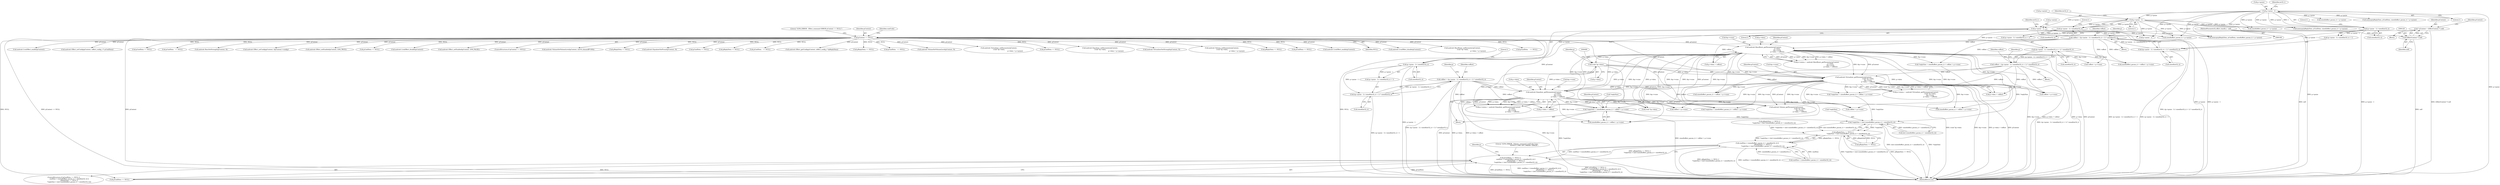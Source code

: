 digraph "0_Android_aeea52da00d210587fb3ed895de3d5f2e0264c88_4@pointer" {
"1000608" [label="(Call,*replySize = sizeof(effect_param_t) + voffset + p->vsize)"];
"1000575" [label="(Call,voffset = ((p->psize - 1) / sizeof(int32_t) + 1) * sizeof(int32_t))"];
"1000577" [label="(Call,((p->psize - 1) / sizeof(int32_t) + 1) * sizeof(int32_t))"];
"1000579" [label="(Call,(p->psize - 1) / sizeof(int32_t))"];
"1000580" [label="(Call,p->psize - 1)"];
"1000473" [label="(Call,p->psize - 1)"];
"1000370" [label="(Call,p->psize - 1)"];
"1000594" [label="(Call,android::Equalizer_getParameter(pContext,\n                                                             p->data,\n                                                             &p->vsize,\n                                                             p->data + voffset))"];
"1000487" [label="(Call,android::Virtualizer_getParameter(pContext,\n                                                               (void *)p->data,\n                                                               &p->vsize,\n                                                               p->data + voffset))"];
"1000152" [label="(Call,pContext == NULL)"];
"1000117" [label="(Call,* pContext = (EffectContext *) self)"];
"1000119" [label="(Call,(EffectContext *) self)"];
"1000109" [label="(MethodParameterIn,effect_handle_t  self)"];
"1000384" [label="(Call,android::BassBoost_getParameter(pContext,\n                                                             p->data,\n                                                             &p->vsize,\n                                                             p->data + voffset))"];
"1000365" [label="(Call,voffset = ((p->psize - 1) / sizeof(int32_t) + 1) * sizeof(int32_t))"];
"1000367" [label="(Call,((p->psize - 1) / sizeof(int32_t) + 1) * sizeof(int32_t))"];
"1000369" [label="(Call,(p->psize - 1) / sizeof(int32_t))"];
"1000489" [label="(Call,(void *)p->data)"];
"1000468" [label="(Call,voffset = ((p->psize - 1) / sizeof(int32_t) + 1) * sizeof(int32_t))"];
"1000470" [label="(Call,((p->psize - 1) / sizeof(int32_t) + 1) * sizeof(int32_t))"];
"1000472" [label="(Call,(p->psize - 1) / sizeof(int32_t))"];
"1000643" [label="(Call,*replySize < (int) (sizeof(effect_param_t) + sizeof(int32_t)))"];
"1000639" [label="(Call,pReplyData == NULL ||\n                        *replySize < (int) (sizeof(effect_param_t) + sizeof(int32_t)))"];
"1000631" [label="(Call,cmdSize < (sizeof(effect_param_t) + sizeof(int32_t)) ||\n                        pReplyData == NULL ||\n                        *replySize < (int) (sizeof(effect_param_t) + sizeof(int32_t)))"];
"1000627" [label="(Call,pCmdData == NULL ||\n                        cmdSize < (sizeof(effect_param_t) + sizeof(int32_t)) ||\n                        pReplyData == NULL ||\n                        *replySize < (int) (sizeof(effect_param_t) + sizeof(int32_t)))"];
"1000481" [label="(Call,sizeof(int32_t))"];
"1000503" [label="(Call,*replySize = sizeof(effect_param_t) + voffset + p->vsize)"];
"1000369" [label="(Call,(p->psize - 1) / sizeof(int32_t))"];
"1000371" [label="(Call,p->psize)"];
"1000721" [label="(Call,voffset + p->vsize)"];
"1000632" [label="(Call,cmdSize < (sizeof(effect_param_t) + sizeof(int32_t)))"];
"1000115" [label="(Block,)"];
"1001162" [label="(Call,android::LvmEffect_enable(pContext))"];
"1000267" [label="(Call,android::Effect_setConfig(pContext, (effect_config_t *) pCmdData))"];
"1000665" [label="(Call,memcpy(pReplyData, pCmdData, sizeof(effect_param_t) + p->psize))"];
"1000603" [label="(Call,p->data + voffset)"];
"1000389" [label="(Call,&p->vsize)"];
"1000498" [label="(Call,p->data + voffset)"];
"1000315" [label="(Call,pCmdData == NULL)"];
"1000578" [label="(Call,(p->psize - 1) / sizeof(int32_t) + 1)"];
"1000715" [label="(Call,*replySize = sizeof(effect_param_t) + voffset + p->vsize)"];
"1000480" [label="(Literal,1)"];
"1000478" [label="(Call,sizeof(int32_t))"];
"1000640" [label="(Call,pReplyData == NULL)"];
"1000398" [label="(Call,*replySize = sizeof(effect_param_t) + voffset + p->vsize)"];
"1000646" [label="(Call,(int) (sizeof(effect_param_t) + sizeof(int32_t)))"];
"1000685" [label="(Call,p->psize - 1)"];
"1000585" [label="(Call,sizeof(int32_t))"];
"1000588" [label="(Call,sizeof(int32_t))"];
"1000483" [label="(Call,p->status = android::Virtualizer_getParameter(pContext,\n                                                               (void *)p->data,\n                                                               &p->vsize,\n                                                               p->data + voffset))"];
"1000599" [label="(Call,&p->vsize)"];
"1000608" [label="(Call,*replySize = sizeof(effect_param_t) + voffset + p->vsize)"];
"1000386" [label="(Call,p->data)"];
"1000738" [label="(Call,pCmdData   == NULL)"];
"1000506" [label="(Call,sizeof(effect_param_t) + voffset + p->vsize)"];
"1000587" [label="(Literal,1)"];
"1000563" [label="(Call,sizeof(effect_param_t) + p->psize)"];
"1000312" [label="(Block,)"];
"1000473" [label="(Call,p->psize - 1)"];
"1000456" [label="(Call,sizeof(effect_param_t) + p->psize)"];
"1000377" [label="(Literal,1)"];
"1000534" [label="(Call,pReplyData == NULL ||\n                    *replySize < (int) (sizeof(effect_param_t) + sizeof(int32_t)))"];
"1000487" [label="(Call,android::Virtualizer_getParameter(pContext,\n                                                               (void *)p->data,\n                                                               &p->vsize,\n                                                               p->data + voffset))"];
"1000596" [label="(Call,p->data)"];
"1000494" [label="(Call,&p->vsize)"];
"1000404" [label="(Call,voffset + p->vsize)"];
"1000579" [label="(Call,(p->psize - 1) / sizeof(int32_t))"];
"1000453" [label="(Call,memcpy(pReplyData, pCmdData, sizeof(effect_param_t) + p->psize))"];
"1000365" [label="(Call,voffset = ((p->psize - 1) / sizeof(int32_t) + 1) * sizeof(int32_t))"];
"1000197" [label="(Call,android::BassSetStrength(pContext, 0))"];
"1000152" [label="(Call,pContext == NULL)"];
"1000119" [label="(Call,(EffectContext *) self)"];
"1000384" [label="(Call,android::BassBoost_getParameter(pContext,\n                                                             p->data,\n                                                             &p->vsize,\n                                                             p->data + voffset))"];
"1000297" [label="(Call,android::Effect_setConfig(pContext, &pContext->config))"];
"1001037" [label="(Call,android::Effect_setEnabled(pContext, LVM_TRUE))"];
"1000699" [label="(Call,android::Volume_getParameter(pContext,\n                                                          (void *)p->data,\n                                                          &p->vsize,\n                                                          p->data + voffset))"];
"1000401" [label="(Call,sizeof(effect_param_t) + voffset + p->vsize)"];
"1000901" [label="(Call,pCmdData == NULL)"];
"1000393" [label="(Call,p->data + voffset)"];
"1001130" [label="(Call,android::LvmEffect_disable(pContext))"];
"1000121" [label="(Identifier,self)"];
"1000575" [label="(Call,voffset = ((p->psize - 1) / sizeof(int32_t) + 1) * sizeof(int32_t))"];
"1000470" [label="(Call,((p->psize - 1) / sizeof(int32_t) + 1) * sizeof(int32_t))"];
"1000590" [label="(Call,p->status = android::Equalizer_getParameter(pContext,\n                                                             p->data,\n                                                             &p->vsize,\n                                                             p->data + voffset))"];
"1000162" [label="(Identifier,cmdCode)"];
"1000609" [label="(Call,*replySize)"];
"1000471" [label="(Call,(p->psize - 1) / sizeof(int32_t) + 1)"];
"1000485" [label="(Identifier,p)"];
"1000668" [label="(Call,sizeof(effect_param_t) + p->psize)"];
"1000586" [label="(Identifier,int32_t)"];
"1001063" [label="(Call,android::Effect_setEnabled(pContext, LVM_FALSE))"];
"1000415" [label="(Block,)"];
"1000595" [label="(Identifier,pContext)"];
"1000151" [label="(ControlStructure,if (pContext == NULL))"];
"1000631" [label="(Call,cmdSize < (sizeof(effect_param_t) + sizeof(int32_t)) ||\n                        pReplyData == NULL ||\n                        *replySize < (int) (sizeof(effect_param_t) + sizeof(int32_t)))"];
"1001364" [label="(Call,android::VolumeSetVolumeLevel(pContext, (int16_t)(maxdB*100)))"];
"1001044" [label="(Call,pReplyData == NULL)"];
"1000217" [label="(Call,android::EqualizerSetPreset(pContext, 0))"];
"1000661" [label="(Identifier,p)"];
"1000594" [label="(Call,android::Equalizer_getParameter(pContext,\n                                                             p->data,\n                                                             &p->vsize,\n                                                             p->data + voffset))"];
"1000581" [label="(Call,p->psize)"];
"1000370" [label="(Call,p->psize - 1)"];
"1000366" [label="(Identifier,voffset)"];
"1000584" [label="(Literal,1)"];
"1000157" [label="(Literal,\"\tLVM_ERROR : Effect_command ERROR pContext == NULL\")"];
"1000523" [label="(Call,pCmdData == NULL)"];
"1000276" [label="(Call,pReplyData == NULL)"];
"1000814" [label="(Call,pCmdData   == NULL)"];
"1000368" [label="(Call,(p->psize - 1) / sizeof(int32_t) + 1)"];
"1000290" [label="(Call,android::Effect_getConfig(pContext, (effect_config_t *)pReplyData))"];
"1000520" [label="(Block,)"];
"1000577" [label="(Call,((p->psize - 1) / sizeof(int32_t) + 1) * sizeof(int32_t))"];
"1000375" [label="(Call,sizeof(int32_t))"];
"1000718" [label="(Call,sizeof(effect_param_t) + voffset + p->vsize)"];
"1000378" [label="(Call,sizeof(int32_t))"];
"1000167" [label="(Call,pReplyData == NULL)"];
"1000622" [label="(Identifier,pContext)"];
"1000961" [label="(Call,pCmdData   == NULL)"];
"1000385" [label="(Identifier,pContext)"];
"1000232" [label="(Call,android::VolumeSetVolumeLevel(pContext, 0))"];
"1000878" [label="(Call,android::Virtualizer_setParameter(pContext,\n (void *)p->data,\n                                                                       p->data + p->psize))"];
"1000614" [label="(Call,voffset + p->vsize)"];
"1000643" [label="(Call,*replySize < (int) (sizeof(effect_param_t) + sizeof(int32_t)))"];
"1000109" [label="(MethodParameterIn,effect_handle_t  self)"];
"1000627" [label="(Call,pCmdData == NULL ||\n                        cmdSize < (sizeof(effect_param_t) + sizeof(int32_t)) ||\n                        pReplyData == NULL ||\n                        *replySize < (int) (sizeof(effect_param_t) + sizeof(int32_t)))"];
"1000118" [label="(Identifier,pContext)"];
"1000580" [label="(Call,p->psize - 1)"];
"1000468" [label="(Call,voffset = ((p->psize - 1) / sizeof(int32_t) + 1) * sizeof(int32_t))"];
"1000367" [label="(Call,((p->psize - 1) / sizeof(int32_t) + 1) * sizeof(int32_t))"];
"1000418" [label="(Call,pCmdData == NULL)"];
"1000938" [label="(Call,android::Equalizer_setParameter(pContext,\n (void *)p->data,\n                                                                     p->data + p->psize))"];
"1000655" [label="(Literal,\"\tLVM_ERROR : Volume_command cmdCode Case: \"\n                            \"EFFECT_CMD_GET_PARAM: ERROR\")"];
"1000374" [label="(Literal,1)"];
"1000472" [label="(Call,(p->psize - 1) / sizeof(int32_t))"];
"1000376" [label="(Identifier,int32_t)"];
"1000207" [label="(Call,android::VirtualizerSetStrength(pContext, 0))"];
"1000644" [label="(Call,*replySize)"];
"1000491" [label="(Call,p->data)"];
"1000560" [label="(Call,memcpy(pReplyData, pCmdData, sizeof(effect_param_t) + p->psize))"];
"1000474" [label="(Call,p->psize)"];
"1000592" [label="(Identifier,p)"];
"1000126" [label="(Identifier,pContext)"];
"1000153" [label="(Identifier,pContext)"];
"1000998" [label="(Call,android::Volume_setParameter(pContext,\n (void *)p->data,\n                                                                 p->data + p->psize))"];
"1000382" [label="(Identifier,p)"];
"1000117" [label="(Call,* pContext = (EffectContext *) self)"];
"1000639" [label="(Call,pReplyData == NULL ||\n                        *replySize < (int) (sizeof(effect_param_t) + sizeof(int32_t)))"];
"1000380" [label="(Call,p->status = android::BassBoost_getParameter(pContext,\n                                                             p->data,\n                                                             &p->vsize,\n                                                             p->data + voffset))"];
"1000509" [label="(Call,voffset + p->vsize)"];
"1001018" [label="(Call,pReplyData == NULL)"];
"1000626" [label="(ControlStructure,if (pCmdData == NULL ||\n                        cmdSize < (sizeof(effect_param_t) + sizeof(int32_t)) ||\n                        pReplyData == NULL ||\n                        *replySize < (int) (sizeof(effect_param_t) + sizeof(int32_t))))"];
"1001288" [label="(Call,pCmdData == NULL)"];
"1001424" [label="(MethodReturn,int)"];
"1000489" [label="(Call,(void *)p->data)"];
"1000701" [label="(Call,(void *)p->data)"];
"1001248" [label="(Call,android::LvmEffect_enable(pContext))"];
"1000154" [label="(Identifier,NULL)"];
"1001216" [label="(Call,android::LvmEffect_disable(pContext))"];
"1000791" [label="(Call,android::BassBoost_setParameter(pContext,\n (void *)p->data,\n                                                                    p->data + p->psize))"];
"1000611" [label="(Call,sizeof(effect_param_t) + voffset + p->vsize)"];
"1000576" [label="(Identifier,voffset)"];
"1000479" [label="(Identifier,int32_t)"];
"1000469" [label="(Identifier,voffset)"];
"1000477" [label="(Literal,1)"];
"1000496" [label="(Identifier,p)"];
"1000488" [label="(Identifier,pContext)"];
"1000628" [label="(Call,pCmdData == NULL)"];
"1000239" [label="(Call,pCmdData    == NULL)"];
"1000608" -> "1000520"  [label="AST: "];
"1000608" -> "1000611"  [label="CFG: "];
"1000609" -> "1000608"  [label="AST: "];
"1000611" -> "1000608"  [label="AST: "];
"1000622" -> "1000608"  [label="CFG: "];
"1000608" -> "1001424"  [label="DDG: sizeof(effect_param_t) + voffset + p->vsize"];
"1000608" -> "1001424"  [label="DDG: *replySize"];
"1000575" -> "1000608"  [label="DDG: voffset"];
"1000594" -> "1000608"  [label="DDG: &p->vsize"];
"1000487" -> "1000608"  [label="DDG: &p->vsize"];
"1000384" -> "1000608"  [label="DDG: &p->vsize"];
"1000608" -> "1000643"  [label="DDG: *replySize"];
"1000575" -> "1000520"  [label="AST: "];
"1000575" -> "1000577"  [label="CFG: "];
"1000576" -> "1000575"  [label="AST: "];
"1000577" -> "1000575"  [label="AST: "];
"1000592" -> "1000575"  [label="CFG: "];
"1000575" -> "1001424"  [label="DDG: ((p->psize - 1) / sizeof(int32_t) + 1) * sizeof(int32_t)"];
"1000577" -> "1000575"  [label="DDG: (p->psize - 1) / sizeof(int32_t) + 1"];
"1000575" -> "1000594"  [label="DDG: voffset"];
"1000575" -> "1000603"  [label="DDG: voffset"];
"1000575" -> "1000611"  [label="DDG: voffset"];
"1000575" -> "1000614"  [label="DDG: voffset"];
"1000577" -> "1000588"  [label="CFG: "];
"1000578" -> "1000577"  [label="AST: "];
"1000588" -> "1000577"  [label="AST: "];
"1000577" -> "1001424"  [label="DDG: (p->psize - 1) / sizeof(int32_t) + 1"];
"1000579" -> "1000577"  [label="DDG: p->psize - 1"];
"1000579" -> "1000578"  [label="AST: "];
"1000579" -> "1000585"  [label="CFG: "];
"1000580" -> "1000579"  [label="AST: "];
"1000585" -> "1000579"  [label="AST: "];
"1000587" -> "1000579"  [label="CFG: "];
"1000579" -> "1001424"  [label="DDG: p->psize - 1"];
"1000579" -> "1000578"  [label="DDG: p->psize - 1"];
"1000580" -> "1000579"  [label="DDG: p->psize"];
"1000580" -> "1000579"  [label="DDG: 1"];
"1000580" -> "1000584"  [label="CFG: "];
"1000581" -> "1000580"  [label="AST: "];
"1000584" -> "1000580"  [label="AST: "];
"1000586" -> "1000580"  [label="CFG: "];
"1000580" -> "1001424"  [label="DDG: p->psize"];
"1000473" -> "1000580"  [label="DDG: p->psize"];
"1000370" -> "1000580"  [label="DDG: p->psize"];
"1000580" -> "1000665"  [label="DDG: p->psize"];
"1000580" -> "1000668"  [label="DDG: p->psize"];
"1000580" -> "1000685"  [label="DDG: p->psize"];
"1000473" -> "1000472"  [label="AST: "];
"1000473" -> "1000477"  [label="CFG: "];
"1000474" -> "1000473"  [label="AST: "];
"1000477" -> "1000473"  [label="AST: "];
"1000479" -> "1000473"  [label="CFG: "];
"1000473" -> "1001424"  [label="DDG: p->psize"];
"1000473" -> "1000472"  [label="DDG: p->psize"];
"1000473" -> "1000472"  [label="DDG: 1"];
"1000370" -> "1000473"  [label="DDG: p->psize"];
"1000473" -> "1000560"  [label="DDG: p->psize"];
"1000473" -> "1000563"  [label="DDG: p->psize"];
"1000473" -> "1000665"  [label="DDG: p->psize"];
"1000473" -> "1000668"  [label="DDG: p->psize"];
"1000473" -> "1000685"  [label="DDG: p->psize"];
"1000370" -> "1000369"  [label="AST: "];
"1000370" -> "1000374"  [label="CFG: "];
"1000371" -> "1000370"  [label="AST: "];
"1000374" -> "1000370"  [label="AST: "];
"1000376" -> "1000370"  [label="CFG: "];
"1000370" -> "1001424"  [label="DDG: p->psize"];
"1000370" -> "1000369"  [label="DDG: p->psize"];
"1000370" -> "1000369"  [label="DDG: 1"];
"1000370" -> "1000453"  [label="DDG: p->psize"];
"1000370" -> "1000456"  [label="DDG: p->psize"];
"1000370" -> "1000560"  [label="DDG: p->psize"];
"1000370" -> "1000563"  [label="DDG: p->psize"];
"1000370" -> "1000665"  [label="DDG: p->psize"];
"1000370" -> "1000668"  [label="DDG: p->psize"];
"1000370" -> "1000685"  [label="DDG: p->psize"];
"1000594" -> "1000590"  [label="AST: "];
"1000594" -> "1000603"  [label="CFG: "];
"1000595" -> "1000594"  [label="AST: "];
"1000596" -> "1000594"  [label="AST: "];
"1000599" -> "1000594"  [label="AST: "];
"1000603" -> "1000594"  [label="AST: "];
"1000590" -> "1000594"  [label="CFG: "];
"1000594" -> "1001424"  [label="DDG: &p->vsize"];
"1000594" -> "1001424"  [label="DDG: pContext"];
"1000594" -> "1001424"  [label="DDG: p->data"];
"1000594" -> "1001424"  [label="DDG: p->data + voffset"];
"1000594" -> "1000590"  [label="DDG: pContext"];
"1000594" -> "1000590"  [label="DDG: p->data"];
"1000594" -> "1000590"  [label="DDG: &p->vsize"];
"1000594" -> "1000590"  [label="DDG: p->data + voffset"];
"1000487" -> "1000594"  [label="DDG: pContext"];
"1000487" -> "1000594"  [label="DDG: &p->vsize"];
"1000152" -> "1000594"  [label="DDG: pContext"];
"1000384" -> "1000594"  [label="DDG: pContext"];
"1000384" -> "1000594"  [label="DDG: p->data"];
"1000384" -> "1000594"  [label="DDG: &p->vsize"];
"1000489" -> "1000594"  [label="DDG: p->data"];
"1000594" -> "1000611"  [label="DDG: &p->vsize"];
"1000594" -> "1000614"  [label="DDG: &p->vsize"];
"1000594" -> "1000699"  [label="DDG: pContext"];
"1000594" -> "1000699"  [label="DDG: &p->vsize"];
"1000594" -> "1000701"  [label="DDG: p->data"];
"1000594" -> "1000715"  [label="DDG: &p->vsize"];
"1000594" -> "1000718"  [label="DDG: &p->vsize"];
"1000594" -> "1000721"  [label="DDG: &p->vsize"];
"1000487" -> "1000483"  [label="AST: "];
"1000487" -> "1000498"  [label="CFG: "];
"1000488" -> "1000487"  [label="AST: "];
"1000489" -> "1000487"  [label="AST: "];
"1000494" -> "1000487"  [label="AST: "];
"1000498" -> "1000487"  [label="AST: "];
"1000483" -> "1000487"  [label="CFG: "];
"1000487" -> "1001424"  [label="DDG: (void *)p->data"];
"1000487" -> "1001424"  [label="DDG: &p->vsize"];
"1000487" -> "1001424"  [label="DDG: p->data + voffset"];
"1000487" -> "1001424"  [label="DDG: pContext"];
"1000487" -> "1000483"  [label="DDG: pContext"];
"1000487" -> "1000483"  [label="DDG: (void *)p->data"];
"1000487" -> "1000483"  [label="DDG: &p->vsize"];
"1000487" -> "1000483"  [label="DDG: p->data + voffset"];
"1000152" -> "1000487"  [label="DDG: pContext"];
"1000384" -> "1000487"  [label="DDG: pContext"];
"1000384" -> "1000487"  [label="DDG: &p->vsize"];
"1000489" -> "1000487"  [label="DDG: p->data"];
"1000468" -> "1000487"  [label="DDG: voffset"];
"1000487" -> "1000503"  [label="DDG: &p->vsize"];
"1000487" -> "1000506"  [label="DDG: &p->vsize"];
"1000487" -> "1000509"  [label="DDG: &p->vsize"];
"1000487" -> "1000611"  [label="DDG: &p->vsize"];
"1000487" -> "1000614"  [label="DDG: &p->vsize"];
"1000487" -> "1000699"  [label="DDG: pContext"];
"1000487" -> "1000699"  [label="DDG: &p->vsize"];
"1000487" -> "1000715"  [label="DDG: &p->vsize"];
"1000487" -> "1000718"  [label="DDG: &p->vsize"];
"1000487" -> "1000721"  [label="DDG: &p->vsize"];
"1000152" -> "1000151"  [label="AST: "];
"1000152" -> "1000154"  [label="CFG: "];
"1000153" -> "1000152"  [label="AST: "];
"1000154" -> "1000152"  [label="AST: "];
"1000157" -> "1000152"  [label="CFG: "];
"1000162" -> "1000152"  [label="CFG: "];
"1000152" -> "1001424"  [label="DDG: pContext == NULL"];
"1000152" -> "1001424"  [label="DDG: pContext"];
"1000152" -> "1001424"  [label="DDG: NULL"];
"1000117" -> "1000152"  [label="DDG: pContext"];
"1000152" -> "1000167"  [label="DDG: NULL"];
"1000152" -> "1000197"  [label="DDG: pContext"];
"1000152" -> "1000207"  [label="DDG: pContext"];
"1000152" -> "1000217"  [label="DDG: pContext"];
"1000152" -> "1000232"  [label="DDG: pContext"];
"1000152" -> "1000239"  [label="DDG: NULL"];
"1000152" -> "1000267"  [label="DDG: pContext"];
"1000152" -> "1000276"  [label="DDG: NULL"];
"1000152" -> "1000290"  [label="DDG: pContext"];
"1000152" -> "1000297"  [label="DDG: pContext"];
"1000152" -> "1000315"  [label="DDG: NULL"];
"1000152" -> "1000384"  [label="DDG: pContext"];
"1000152" -> "1000418"  [label="DDG: NULL"];
"1000152" -> "1000523"  [label="DDG: NULL"];
"1000152" -> "1000628"  [label="DDG: NULL"];
"1000152" -> "1000699"  [label="DDG: pContext"];
"1000152" -> "1000738"  [label="DDG: NULL"];
"1000152" -> "1000791"  [label="DDG: pContext"];
"1000152" -> "1000814"  [label="DDG: NULL"];
"1000152" -> "1000878"  [label="DDG: pContext"];
"1000152" -> "1000901"  [label="DDG: NULL"];
"1000152" -> "1000938"  [label="DDG: pContext"];
"1000152" -> "1000961"  [label="DDG: NULL"];
"1000152" -> "1000998"  [label="DDG: pContext"];
"1000152" -> "1001018"  [label="DDG: NULL"];
"1000152" -> "1001037"  [label="DDG: pContext"];
"1000152" -> "1001044"  [label="DDG: NULL"];
"1000152" -> "1001063"  [label="DDG: pContext"];
"1000152" -> "1001130"  [label="DDG: pContext"];
"1000152" -> "1001162"  [label="DDG: pContext"];
"1000152" -> "1001216"  [label="DDG: pContext"];
"1000152" -> "1001248"  [label="DDG: pContext"];
"1000152" -> "1001288"  [label="DDG: NULL"];
"1000152" -> "1001364"  [label="DDG: pContext"];
"1000117" -> "1000115"  [label="AST: "];
"1000117" -> "1000119"  [label="CFG: "];
"1000118" -> "1000117"  [label="AST: "];
"1000119" -> "1000117"  [label="AST: "];
"1000126" -> "1000117"  [label="CFG: "];
"1000117" -> "1001424"  [label="DDG: (EffectContext *) self"];
"1000119" -> "1000117"  [label="DDG: self"];
"1000119" -> "1000121"  [label="CFG: "];
"1000120" -> "1000119"  [label="AST: "];
"1000121" -> "1000119"  [label="AST: "];
"1000119" -> "1001424"  [label="DDG: self"];
"1000109" -> "1000119"  [label="DDG: self"];
"1000109" -> "1000108"  [label="AST: "];
"1000109" -> "1001424"  [label="DDG: self"];
"1000384" -> "1000380"  [label="AST: "];
"1000384" -> "1000393"  [label="CFG: "];
"1000385" -> "1000384"  [label="AST: "];
"1000386" -> "1000384"  [label="AST: "];
"1000389" -> "1000384"  [label="AST: "];
"1000393" -> "1000384"  [label="AST: "];
"1000380" -> "1000384"  [label="CFG: "];
"1000384" -> "1001424"  [label="DDG: &p->vsize"];
"1000384" -> "1001424"  [label="DDG: p->data + voffset"];
"1000384" -> "1001424"  [label="DDG: p->data"];
"1000384" -> "1001424"  [label="DDG: pContext"];
"1000384" -> "1000380"  [label="DDG: pContext"];
"1000384" -> "1000380"  [label="DDG: p->data"];
"1000384" -> "1000380"  [label="DDG: &p->vsize"];
"1000384" -> "1000380"  [label="DDG: p->data + voffset"];
"1000365" -> "1000384"  [label="DDG: voffset"];
"1000384" -> "1000398"  [label="DDG: &p->vsize"];
"1000384" -> "1000401"  [label="DDG: &p->vsize"];
"1000384" -> "1000404"  [label="DDG: &p->vsize"];
"1000384" -> "1000489"  [label="DDG: p->data"];
"1000384" -> "1000503"  [label="DDG: &p->vsize"];
"1000384" -> "1000506"  [label="DDG: &p->vsize"];
"1000384" -> "1000509"  [label="DDG: &p->vsize"];
"1000384" -> "1000603"  [label="DDG: p->data"];
"1000384" -> "1000611"  [label="DDG: &p->vsize"];
"1000384" -> "1000614"  [label="DDG: &p->vsize"];
"1000384" -> "1000699"  [label="DDG: pContext"];
"1000384" -> "1000699"  [label="DDG: &p->vsize"];
"1000384" -> "1000701"  [label="DDG: p->data"];
"1000384" -> "1000715"  [label="DDG: &p->vsize"];
"1000384" -> "1000718"  [label="DDG: &p->vsize"];
"1000384" -> "1000721"  [label="DDG: &p->vsize"];
"1000365" -> "1000312"  [label="AST: "];
"1000365" -> "1000367"  [label="CFG: "];
"1000366" -> "1000365"  [label="AST: "];
"1000367" -> "1000365"  [label="AST: "];
"1000382" -> "1000365"  [label="CFG: "];
"1000365" -> "1001424"  [label="DDG: ((p->psize - 1) / sizeof(int32_t) + 1) * sizeof(int32_t)"];
"1000367" -> "1000365"  [label="DDG: (p->psize - 1) / sizeof(int32_t) + 1"];
"1000365" -> "1000393"  [label="DDG: voffset"];
"1000365" -> "1000398"  [label="DDG: voffset"];
"1000365" -> "1000401"  [label="DDG: voffset"];
"1000365" -> "1000404"  [label="DDG: voffset"];
"1000367" -> "1000378"  [label="CFG: "];
"1000368" -> "1000367"  [label="AST: "];
"1000378" -> "1000367"  [label="AST: "];
"1000367" -> "1001424"  [label="DDG: (p->psize - 1) / sizeof(int32_t) + 1"];
"1000369" -> "1000367"  [label="DDG: p->psize - 1"];
"1000369" -> "1000368"  [label="AST: "];
"1000369" -> "1000375"  [label="CFG: "];
"1000375" -> "1000369"  [label="AST: "];
"1000377" -> "1000369"  [label="CFG: "];
"1000369" -> "1001424"  [label="DDG: p->psize - 1"];
"1000369" -> "1000368"  [label="DDG: p->psize - 1"];
"1000489" -> "1000491"  [label="CFG: "];
"1000490" -> "1000489"  [label="AST: "];
"1000491" -> "1000489"  [label="AST: "];
"1000496" -> "1000489"  [label="CFG: "];
"1000489" -> "1000498"  [label="DDG: p->data"];
"1000489" -> "1000603"  [label="DDG: p->data"];
"1000489" -> "1000701"  [label="DDG: p->data"];
"1000468" -> "1000415"  [label="AST: "];
"1000468" -> "1000470"  [label="CFG: "];
"1000469" -> "1000468"  [label="AST: "];
"1000470" -> "1000468"  [label="AST: "];
"1000485" -> "1000468"  [label="CFG: "];
"1000468" -> "1001424"  [label="DDG: ((p->psize - 1) / sizeof(int32_t) + 1) * sizeof(int32_t)"];
"1000470" -> "1000468"  [label="DDG: (p->psize - 1) / sizeof(int32_t) + 1"];
"1000468" -> "1000498"  [label="DDG: voffset"];
"1000468" -> "1000503"  [label="DDG: voffset"];
"1000468" -> "1000506"  [label="DDG: voffset"];
"1000468" -> "1000509"  [label="DDG: voffset"];
"1000470" -> "1000481"  [label="CFG: "];
"1000471" -> "1000470"  [label="AST: "];
"1000481" -> "1000470"  [label="AST: "];
"1000470" -> "1001424"  [label="DDG: (p->psize - 1) / sizeof(int32_t) + 1"];
"1000472" -> "1000470"  [label="DDG: p->psize - 1"];
"1000472" -> "1000471"  [label="AST: "];
"1000472" -> "1000478"  [label="CFG: "];
"1000478" -> "1000472"  [label="AST: "];
"1000480" -> "1000472"  [label="CFG: "];
"1000472" -> "1001424"  [label="DDG: p->psize - 1"];
"1000472" -> "1000471"  [label="DDG: p->psize - 1"];
"1000643" -> "1000639"  [label="AST: "];
"1000643" -> "1000646"  [label="CFG: "];
"1000644" -> "1000643"  [label="AST: "];
"1000646" -> "1000643"  [label="AST: "];
"1000639" -> "1000643"  [label="CFG: "];
"1000643" -> "1001424"  [label="DDG: (int) (sizeof(effect_param_t) + sizeof(int32_t))"];
"1000643" -> "1001424"  [label="DDG: *replySize"];
"1000643" -> "1000639"  [label="DDG: *replySize"];
"1000643" -> "1000639"  [label="DDG: (int) (sizeof(effect_param_t) + sizeof(int32_t))"];
"1000503" -> "1000643"  [label="DDG: *replySize"];
"1000398" -> "1000643"  [label="DDG: *replySize"];
"1000646" -> "1000643"  [label="DDG: sizeof(effect_param_t) + sizeof(int32_t)"];
"1000639" -> "1000631"  [label="AST: "];
"1000639" -> "1000640"  [label="CFG: "];
"1000640" -> "1000639"  [label="AST: "];
"1000631" -> "1000639"  [label="CFG: "];
"1000639" -> "1001424"  [label="DDG: *replySize < (int) (sizeof(effect_param_t) + sizeof(int32_t))"];
"1000639" -> "1001424"  [label="DDG: pReplyData == NULL"];
"1000639" -> "1000631"  [label="DDG: pReplyData == NULL"];
"1000639" -> "1000631"  [label="DDG: *replySize < (int) (sizeof(effect_param_t) + sizeof(int32_t))"];
"1000640" -> "1000639"  [label="DDG: pReplyData"];
"1000640" -> "1000639"  [label="DDG: NULL"];
"1000534" -> "1000639"  [label="DDG: *replySize < (int) (sizeof(effect_param_t) + sizeof(int32_t))"];
"1000631" -> "1000627"  [label="AST: "];
"1000631" -> "1000632"  [label="CFG: "];
"1000632" -> "1000631"  [label="AST: "];
"1000627" -> "1000631"  [label="CFG: "];
"1000631" -> "1001424"  [label="DDG: pReplyData == NULL ||\n                        *replySize < (int) (sizeof(effect_param_t) + sizeof(int32_t))"];
"1000631" -> "1001424"  [label="DDG: cmdSize < (sizeof(effect_param_t) + sizeof(int32_t))"];
"1000631" -> "1000627"  [label="DDG: cmdSize < (sizeof(effect_param_t) + sizeof(int32_t))"];
"1000631" -> "1000627"  [label="DDG: pReplyData == NULL ||\n                        *replySize < (int) (sizeof(effect_param_t) + sizeof(int32_t))"];
"1000632" -> "1000631"  [label="DDG: cmdSize"];
"1000632" -> "1000631"  [label="DDG: sizeof(effect_param_t) + sizeof(int32_t)"];
"1000627" -> "1000626"  [label="AST: "];
"1000627" -> "1000628"  [label="CFG: "];
"1000628" -> "1000627"  [label="AST: "];
"1000655" -> "1000627"  [label="CFG: "];
"1000661" -> "1000627"  [label="CFG: "];
"1000627" -> "1001424"  [label="DDG: cmdSize < (sizeof(effect_param_t) + sizeof(int32_t)) ||\n                        pReplyData == NULL ||\n                        *replySize < (int) (sizeof(effect_param_t) + sizeof(int32_t))"];
"1000627" -> "1001424"  [label="DDG: pCmdData == NULL ||\n                        cmdSize < (sizeof(effect_param_t) + sizeof(int32_t)) ||\n                        pReplyData == NULL ||\n                        *replySize < (int) (sizeof(effect_param_t) + sizeof(int32_t))"];
"1000627" -> "1001424"  [label="DDG: pCmdData == NULL"];
"1000628" -> "1000627"  [label="DDG: pCmdData"];
"1000628" -> "1000627"  [label="DDG: NULL"];
}
